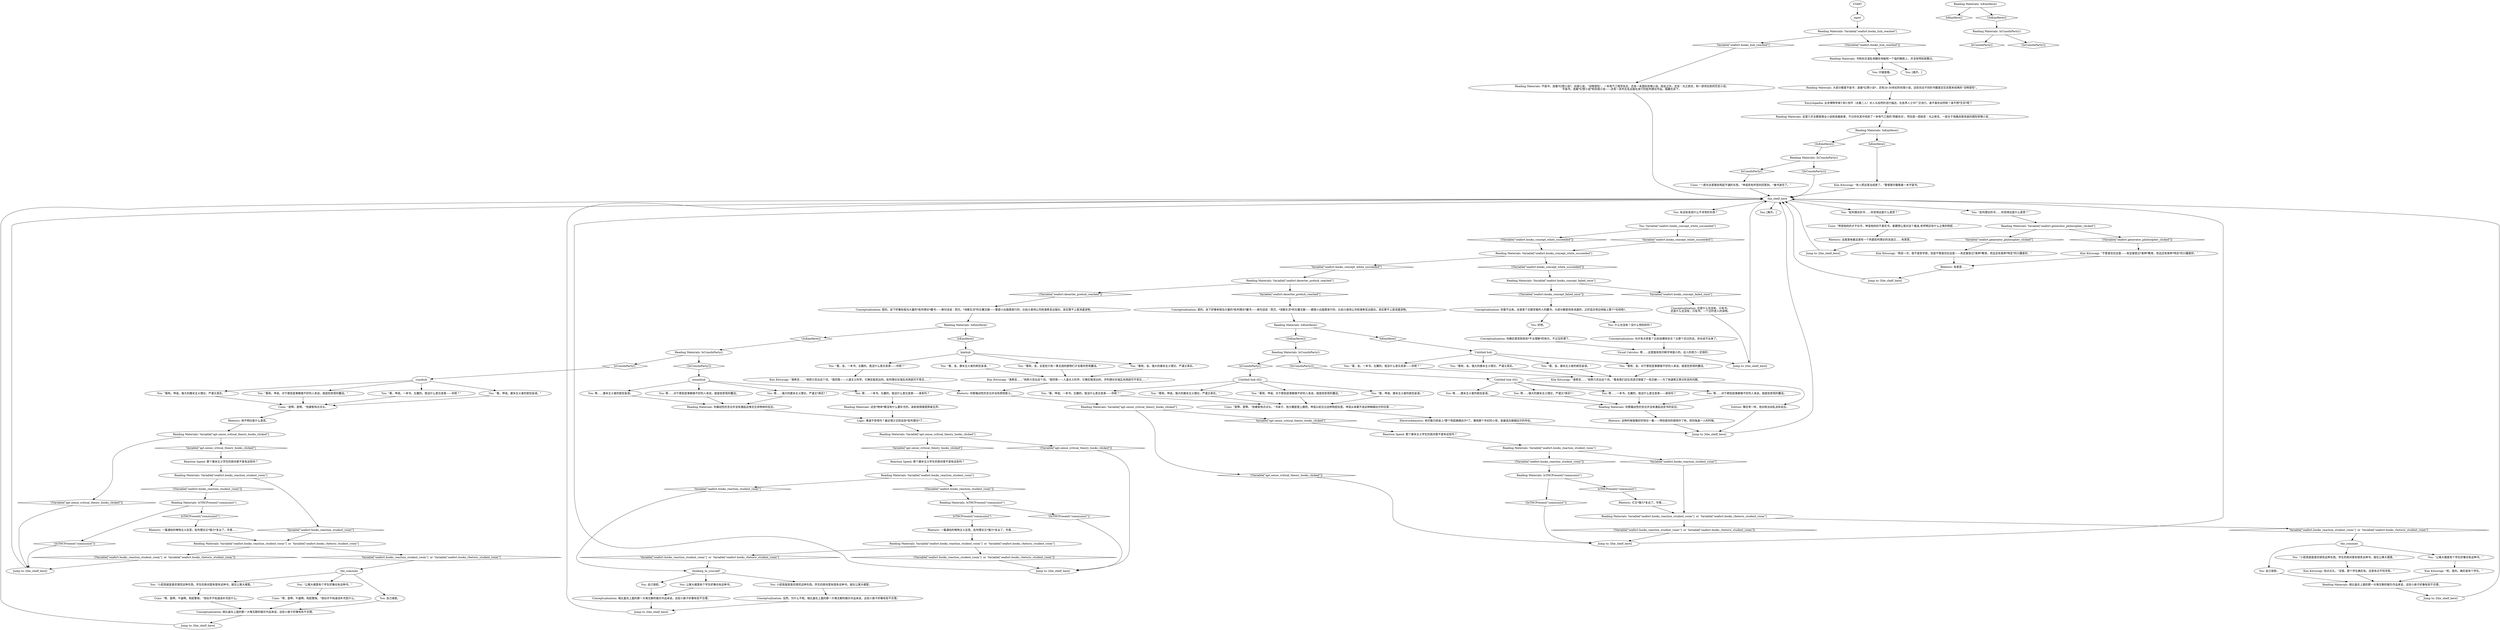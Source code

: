 # SEAFORT INT / READING MATERIALS
# bookshelf with critical theory (communist books) under gun
# ==================================================
digraph G {
	  0 [label="START"];
	  1 [label="input"];
	  2 [label="Reading Materials: Variable[\"seafort.books_concept_failed_once\"]"];
	  3 [label="Variable[\"seafort.books_concept_failed_once\"]", shape=diamond];
	  4 [label="!(Variable[\"seafort.books_concept_failed_once\"])", shape=diamond];
	  5 [label="You: “看啦，坤诺。强大的康米主义理论，严谨又真实。”"];
	  6 [label="Reading Materials: 你那煽动性的言论并没有激起这些书的反应。"];
	  7 [label="Jump to: [the_shelf_here]"];
	  8 [label="Rhetoric: 这种时候很难好好辩论一番——特别是你的搭档中了枪，而你独身一人的时候。"];
	  9 [label="You: “看，金。一本书。左翼的。我没什么意见发表——你呢？”"];
	  10 [label="Reading Materials: 相比盖在上面的那一大堆无聊的娱乐作品来说，这些小册子好像有些不合理。"];
	  11 [label="cunohub"];
	  12 [label="You: “看，坤诺。一本书。左翼的。我没什么意见发表——你呢？”"];
	  13 [label="Reading Materials: Variable[\"seafort.deserter_prehub_reached\"]"];
	  14 [label="Variable[\"seafort.deserter_prehub_reached\"]", shape=diamond];
	  15 [label="!(Variable[\"seafort.deserter_prehub_reached\"])", shape=diamond];
	  16 [label="Reading Materials: IsCunoInParty()"];
	  17 [label="IsCunoInParty()", shape=diamond];
	  18 [label="!(IsCunoInParty())", shape=diamond];
	  19 [label="You: 嗯……康米主义者的疯狂妄语。"];
	  20 [label="Untitled hub (02)"];
	  21 [label="Reading Materials: 书和杂志凌乱地躺在地板和一个临时橱柜上，并没有特别收整过。"];
	  22 [label="Reading Materials: IsKimHere()"];
	  23 [label="IsKimHere()", shape=diamond];
	  24 [label="!(IsKimHere())", shape=diamond];
	  25 [label="kimhub"];
	  26 [label="You: 嗯……对于那些屁事都做不好的人来说，就是些悲观的蠢话。"];
	  27 [label="Jump to: [the_shelf_here]"];
	  28 [label="Reading Materials: IsTHCPresent(\"communist\")"];
	  29 [label="IsTHCPresent(\"communist\")", shape=diamond];
	  30 [label="!(IsTHCPresent(\"communist\"))", shape=diamond];
	  31 [label="Conceptualization: 当然。为什么不呢。相比盖在上面的那一大堆无聊的娱乐作品来说，这些小册子好像有些不合理。"];
	  32 [label="Reading Materials: Variable[\"apt.sense_critical_theory_books_clicked\"]"];
	  33 [label="Variable[\"apt.sense_critical_theory_books_clicked\"]", shape=diamond];
	  34 [label="!(Variable[\"apt.sense_critical_theory_books_clicked\"])", shape=diamond];
	  35 [label="Reading Materials: IsTHCPresent(\"communist\")"];
	  36 [label="IsTHCPresent(\"communist\")", shape=diamond];
	  37 [label="!(IsTHCPresent(\"communist\"))", shape=diamond];
	  38 [label="You: 自己保密。"];
	  39 [label="Encyclopedia: 业余博物学家T.和T.哈平（夫妻二人）对人与自然的流行描述。在各界人士中广泛流行。谁不喜欢自然呢？谁不想*生存*呢？"];
	  40 [label="Reading Materials: 这里几乎全都是商业小说和连载故事，不过你在其中找到了一本电气工程的‘阴极杂志’。然后是一团纸浆：光之欲念，一部关于电路创意改装的国际惊悚小说……"];
	  41 [label="Kim Kitsuragi: 他点点头。“没错，那个学生确实有。还是有点不同寻常。”"];
	  42 [label="You: “批判理论的书……你觉得这是什么意思？”"];
	  43 [label="Logic: 难道不奇怪吗？最近很少见到这些*批判理论*了……"];
	  44 [label="You: “小屁孩就是喜欢探究这种东西。学生的房间里有很多这种书。就在公寓大楼里。”"];
	  45 [label="Rhetoric: 它又*强力*复出了。毕竟……"];
	  46 [label="You: “看，坤诺。康米主义者的疯狂妄语。”"];
	  47 [label="Reaction Speed: 那个康米主义学生的房间里不是有这些吗？"];
	  48 [label="Reading Materials: IsKimHere()"];
	  49 [label="IsKimHere()", shape=diamond];
	  50 [label="!(IsKimHere())", shape=diamond];
	  51 [label="Reading Materials: Variable[\"seafort.books_concept_white_succeeded\"]"];
	  52 [label="Variable[\"seafort.books_concept_white_succeeded\"]", shape=diamond];
	  53 [label="!(Variable[\"seafort.books_concept_white_succeeded\"])", shape=diamond];
	  54 [label="Reading Materials: 这些*物体*都没有什么要补充的。高射炮塔楼里鸦雀无声。"];
	  55 [label="Rhetoric: 一篇通俗的唯物主义反思。批判理论又*强力*复出了。毕竟……"];
	  56 [label="Reading Materials: Variable[\"seafort.books_reaction_student_room\"]  or  Variable[\"seafort.books_rhetoric_student_room\"]"];
	  57 [label="Variable[\"seafort.books_reaction_student_room\"]  or  Variable[\"seafort.books_rhetoric_student_room\"]", shape=diamond];
	  58 [label="!(Variable[\"seafort.books_reaction_student_room\"]  or  Variable[\"seafort.books_rhetoric_student_room\"])", shape=diamond];
	  59 [label="Conceptualization: 是的。床下好像有相当大量的*批判理论*藏书——换句话说：阴沉，*消极生活*的左翼文献——都是小出版商发行的，比如斗兽场公司和澳希亚出版社。其实算不上是消遣读物。"];
	  60 [label="You: [离开。]"];
	  61 [label="Reading Materials: Variable[\"seafort.books_hub_reached\"]"];
	  62 [label="Variable[\"seafort.books_hub_reached\"]", shape=diamond];
	  63 [label="!(Variable[\"seafort.books_hub_reached\"])", shape=diamond];
	  64 [label="Conceptualization: 是的。床下好像有相当大量的*批判理论*藏书——换句话说：阴沉，*消极生活*的左翼文献——都是小出版商发行的，比如斗兽场公司和澳希亚出版社。其实算不上是消遣读物。"];
	  65 [label="You: 好吧。"];
	  66 [label="You: “小屁孩就是喜欢探究这种东西。学生的房间里有很多这种书。就在公寓大楼里。”"];
	  67 [label="Reading Materials: Variable[\"seafort.books_reaction_student_room\"]  or  Variable[\"seafort.books_rhetoric_student_room\"]"];
	  68 [label="Variable[\"seafort.books_reaction_student_room\"]  or  Variable[\"seafort.books_rhetoric_student_room\"]", shape=diamond];
	  69 [label="!(Variable[\"seafort.books_reaction_student_room\"]  or  Variable[\"seafort.books_rhetoric_student_room\"])", shape=diamond];
	  70 [label="Cuno: “坤诺他妈的才不在乎。坤诺他妈的不喜欢书。崔娜想让我对这个着迷,老师啊还有什么之类的狗屁……”"];
	  71 [label="Jump to: [the_shelf_here]"];
	  72 [label="You: 嗯……强大的康米主义理论，严谨又*真实*！"];
	  73 [label="Reading Materials: Variable[\"seafort.books_reaction_student_room\"]"];
	  74 [label="Variable[\"seafort.books_reaction_student_room\"]", shape=diamond];
	  75 [label="!(Variable[\"seafort.books_reaction_student_room\"])", shape=diamond];
	  76 [label="Reaction Speed: 那个康米主义学生的房间里不是有这些吗？"];
	  77 [label="You: 小屁孩就是喜欢探究这种东西。学生的房间里有很多这种书。就在公寓大楼里。"];
	  78 [label="Cuno: “一直在这里看些狗屁不通的东西，”坤诺若有所思的回答到。“被书迷住了。”"];
	  79 [label="Visual Calculus: 嗯……这里面有些印刷字体挺小的。这人的视力一定很好。"];
	  80 [label="Cuno: “是啊，是啊。”他睿智地点点头。“书呆子。他大概是很上瘾吧。坤诺以前见过这种狗屁玩意。坤诺从来都不迷这种赫姆达尔的垃圾……”"];
	  81 [label="Rhetoric: 这就意味着这里有一个热爱批判理论的流浪汉……有意思。"];
	  82 [label="Kim Kitsuragi: “澳希亚……”他努力念出这个词。“我同意——人道主义科学。它确实挺突出的。评判理论在瑞瓦肖西部可不常见……”"];
	  83 [label="Rhetoric: 你那煽动性的言论并没有把他惹火。"];
	  84 [label="You: “看啦，金。对于那些屁事都做不好的人来说，就是些悲观的蠢话。”"];
	  85 [label="Reading Materials: 平装书，连载*幻想小说*，侦探小说，“动物冒险”，一本电气工程学杂志，还有一本国际惊悚小说。除此之外，还有：光之欲念，和一部世纪前的历史小说。\n平装书，连载*幻想小说*和侦探小说——还有一系列无名出版社发行的批判理论作品。就藏在床下。"];
	  86 [label="Conceptualization: 你看不出来。这是某个无聊至极的人的藏书。大部分都是用来消遣的，正好适合旁边地板上那个*无线电*。"];
	  87 [label="Jump to: [the_shelf_here]"];
	  88 [label="the_commies"];
	  89 [label="Conceptualization: 相比盖在上面的那一大堆无聊的娱乐作品来说，这些小册子好像有些不合理。"];
	  90 [label="You: 嗯……强大的康米主义理论，严谨又*真实*！"];
	  91 [label="Conceptualization: 你确实感觉到有些*不太理解*的地方。不过无所谓了。"];
	  92 [label="You: “看，金。康米主义者的疯狂妄语。”"];
	  93 [label="Reading Materials: IsTHCPresent(\"communist\")"];
	  94 [label="IsTHCPresent(\"communist\")", shape=diamond];
	  95 [label="!(IsTHCPresent(\"communist\"))", shape=diamond];
	  96 [label="Jump to: [the_shelf_here]"];
	  97 [label="Reading Materials: Variable[\"seafort.books_reaction_student_room\"]"];
	  98 [label="Variable[\"seafort.books_reaction_student_room\"]", shape=diamond];
	  99 [label="!(Variable[\"seafort.books_reaction_student_room\"])", shape=diamond];
	  100 [label="You: “看啦，坤诺。强大的康米主义理论，严谨又真实。”"];
	  101 [label="noonehub"];
	  102 [label="You: “公寓大楼里有个学生好像也有这种书。”"];
	  103 [label="Reading Materials: Variable[\"seafort.books_reaction_student_room\"]  or  Variable[\"seafort.books_rhetoric_student_room\"]"];
	  104 [label="Variable[\"seafort.books_reaction_student_room\"]  or  Variable[\"seafort.books_rhetoric_student_room\"]", shape=diamond];
	  105 [label="!(Variable[\"seafort.books_reaction_student_room\"]  or  Variable[\"seafort.books_rhetoric_student_room\"])", shape=diamond];
	  106 [label="Untitled hub (02)"];
	  107 [label="Kim Kitsuragi: “澳希亚……”他努力念出这个词。“看来我们这位流浪汉保留了一些文献——为了快速修正意识形态的问题。"];
	  108 [label="You: 嗯……一本书。左翼的。我没什么意见发表——谁有吗？"];
	  109 [label="Untitled hub"];
	  111 [label="You: 嗯……一本书。左翼的。我没什么意见发表——谁有吗？"];
	  112 [label="Rhetoric: 有意思……"];
	  113 [label="You: 嗯……对于那些屁事都做不好的人来说，就是些悲观的蠢话。"];
	  114 [label="the_shelf_here"];
	  115 [label="You: [离开。]"];
	  116 [label="the_commies"];
	  117 [label="You: “批判理论的书……你觉得这是什么意思？”"];
	  118 [label="Jump to: [the_shelf_here]"];
	  119 [label="You: “看啦，坤诺。对于那些屁事都做不好的人来说，就是些悲观的蠢话。”"];
	  120 [label="Reading Materials: IsKimHere()"];
	  121 [label="IsKimHere()", shape=diamond];
	  122 [label="!(IsKimHere())", shape=diamond];
	  123 [label="You: 有没有发现什么不寻常的东西？"];
	  124 [label="You: Variable[\"seafort.books_concept_white_succeeded\"]"];
	  125 [label="Variable[\"seafort.books_concept_white_succeeded\"]", shape=diamond];
	  126 [label="!(Variable[\"seafort.books_concept_white_succeeded\"])", shape=diamond];
	  127 [label="You: “看啦，金。全是些只有一事无成的废物们才会看的悲观蠢话。”"];
	  128 [label="Kim Kitsuragi: “澳希亚……”他努力念出这个词。“我同意——人道主义科学。它确实挺突出的。批判理论在瑞瓦肖西部可不常见……”"];
	  129 [label="Reading Materials: Variable[\"seafort.generator_philosopher_clicked\"]"];
	  130 [label="Variable[\"seafort.generator_philosopher_clicked\"]", shape=diamond];
	  131 [label="!(Variable[\"seafort.generator_philosopher_clicked\"])", shape=diamond];
	  132 [label="Reading Materials: 你煽动性的言论并没有激起这堆无生命物体的反应。"];
	  133 [label="Kim Kitsuragi: “有人把这里当成家了。”警督随手翻看着一本平装书。"];
	  134 [label="Reading Materials: IsCunoInParty()"];
	  135 [label="IsCunoInParty()", shape=diamond];
	  136 [label="!(IsCunoInParty())", shape=diamond];
	  137 [label="Jump to: [the_shelf_here]"];
	  138 [label="Rhetoric: 他不明白是什么意思。"];
	  139 [label="You: “公寓大楼里有个学生好像也有这种书。”"];
	  140 [label="Jump to: [the_shelf_here]"];
	  141 [label="Volition: 像往常一样，他对政治动乱没有反应。"];
	  142 [label="You: 仔细查看。"];
	  143 [label="You: “看啦，金。强大的康米主义理论，严谨又真实。”"];
	  144 [label="You: 嗯……康米主义者的疯狂妄语。"];
	  145 [label="Reaction Speed: 那个康米主义学生的房间里不是有这些吗？"];
	  146 [label="Jump to: [the_shelf_here]"];
	  147 [label="You: 公寓大楼里有个学生好像也有这种书。"];
	  148 [label="You: “看，金。一本书。左翼的。我没什么意见发表——你呢？”"];
	  149 [label="You: 什么也没有？没什么特别的吗？"];
	  150 [label="Conceptualization: 也许有点老套？比如说裸体杂志？比那个还过的话，你也说不出来了。"];
	  151 [label="You: 自己保密。"];
	  152 [label="Conceptualization: 还是什么也没有，只有书。\n还是什么也没有，只有书。一个过时老人的读物。"];
	  153 [label="You: “看，坤诺。康米主义者的疯狂妄语。”"];
	  154 [label="You: 自己保密。"];
	  155 [label="Kim Kitsuragi: “再说一次，我不是哲学家。但是不管谁住在这里——肯定接受过*某种*教育。而且还有某种*特定*的兴趣爱好。”"];
	  156 [label="Jump to: [the_shelf_here]"];
	  157 [label="thinking_to_yourself"];
	  158 [label="Cuno: “是啊，是啊。”他睿智地点点头。"];
	  159 [label="Reading Materials: Variable[\"seafort.books_reaction_student_room\"]"];
	  160 [label="Variable[\"seafort.books_reaction_student_room\"]", shape=diamond];
	  161 [label="!(Variable[\"seafort.books_reaction_student_room\"])", shape=diamond];
	  162 [label="Cuno: “嗯，是啊，牛逼啊。狗屁警探。”他似乎不知道该补充些什么。"];
	  163 [label="Cuno: “嗯，是啊，牛逼啊。狗屁警探。”他似乎不知道该补充些什么。"];
	  164 [label="Electrochemistry: 他可能已经迷上*那个狗屁赫姆达尔*了。像他那个年纪的小孩，是最适合赫姆达尔的年纪。"];
	  165 [label="You: “看啦，金。强大的康米主义理论，严谨又真实。”"];
	  166 [label="Reading Materials: IsCunoInParty()"];
	  167 [label="IsCunoInParty()", shape=diamond];
	  168 [label="!(IsCunoInParty())", shape=diamond];
	  169 [label="Reading Materials: IsCunoInParty()"];
	  170 [label="IsCunoInParty()", shape=diamond];
	  171 [label="!(IsCunoInParty())", shape=diamond];
	  172 [label="Reading Materials: IsKimHere()"];
	  173 [label="IsKimHere()", shape=diamond];
	  174 [label="!(IsKimHere())", shape=diamond];
	  175 [label="Reading Materials: Variable[\"apt.sense_critical_theory_books_clicked\"]"];
	  176 [label="Variable[\"apt.sense_critical_theory_books_clicked\"]", shape=diamond];
	  177 [label="!(Variable[\"apt.sense_critical_theory_books_clicked\"])", shape=diamond];
	  178 [label="Kim Kitsuragi: “呃，是的。确实是有个学生。”"];
	  179 [label="Kim Kitsuragi: “不管谁住在这里——肯定接受过*某种*教育。而且还有某种*特定*的兴趣爱好。”"];
	  180 [label="Rhetoric: 一篇通俗的唯物主义反思。批判理论又*强力*复出了。毕竟……"];
	  181 [label="You: “看啦，坤诺。对于那些屁事都做不好的人来说，就是些悲观的蠢话。”"];
	  182 [label="You: “看，坤诺。一本书。左翼的。我没什么意见发表——你呢？”"];
	  183 [label="You: “看，金。康米主义者的疯狂妄语。”"];
	  184 [label="Reading Materials: 大部分都是平装书：连载*幻想小说*，还有20-30世纪的侦探小说。这些完全不同的书籍里还包含那本经典的“动物冒险”。"];
	  185 [label="Reading Materials: Variable[\"apt.sense_critical_theory_books_clicked\"]"];
	  186 [label="Variable[\"apt.sense_critical_theory_books_clicked\"]", shape=diamond];
	  187 [label="!(Variable[\"apt.sense_critical_theory_books_clicked\"])", shape=diamond];
	  188 [label="Conceptualization: 相比盖在上面的那一大堆无聊的娱乐作品来说，这些小册子好像有些不合理。"];
	  0 -> 1
	  1 -> 61
	  2 -> 3
	  2 -> 4
	  3 -> 152
	  4 -> 86
	  5 -> 80
	  6 -> 8
	  7 -> 114
	  8 -> 7
	  9 -> 128
	  10 -> 137
	  11 -> 12
	  11 -> 100
	  11 -> 181
	  11 -> 46
	  12 -> 158
	  13 -> 14
	  13 -> 15
	  14 -> 59
	  15 -> 64
	  16 -> 17
	  16 -> 18
	  19 -> 6
	  20 -> 113
	  20 -> 90
	  20 -> 19
	  20 -> 108
	  21 -> 60
	  21 -> 142
	  22 -> 24
	  22 -> 23
	  23 -> 133
	  24 -> 169
	  25 -> 9
	  25 -> 92
	  25 -> 127
	  25 -> 143
	  26 -> 132
	  27 -> 114
	  28 -> 29
	  28 -> 30
	  29 -> 180
	  30 -> 146
	  31 -> 96
	  32 -> 33
	  32 -> 34
	  33 -> 47
	  34 -> 140
	  35 -> 36
	  35 -> 37
	  36 -> 55
	  37 -> 140
	  38 -> 89
	  39 -> 40
	  40 -> 22
	  41 -> 10
	  42 -> 129
	  43 -> 185
	  44 -> 163
	  45 -> 103
	  46 -> 158
	  47 -> 159
	  48 -> 49
	  48 -> 50
	  49 -> 109
	  50 -> 166
	  51 -> 52
	  51 -> 53
	  52 -> 13
	  53 -> 2
	  54 -> 43
	  55 -> 56
	  56 -> 57
	  56 -> 58
	  57 -> 88
	  58 -> 140
	  59 -> 48
	  61 -> 62
	  61 -> 63
	  62 -> 85
	  63 -> 21
	  64 -> 172
	  65 -> 91
	  66 -> 41
	  67 -> 68
	  67 -> 69
	  68 -> 157
	  69 -> 146
	  70 -> 81
	  71 -> 114
	  72 -> 132
	  73 -> 74
	  73 -> 75
	  74 -> 103
	  75 -> 93
	  76 -> 97
	  77 -> 31
	  78 -> 114
	  79 -> 87
	  80 -> 164
	  81 -> 118
	  82 -> 83
	  83 -> 175
	  84 -> 107
	  85 -> 114
	  86 -> 65
	  86 -> 149
	  87 -> 114
	  88 -> 139
	  88 -> 44
	  88 -> 38
	  89 -> 71
	  90 -> 6
	  91 -> 79
	  92 -> 82
	  93 -> 94
	  93 -> 95
	  94 -> 45
	  95 -> 27
	  96 -> 114
	  97 -> 98
	  97 -> 99
	  98 -> 157
	  99 -> 28
	  100 -> 158
	  101 -> 72
	  101 -> 26
	  101 -> 144
	  101 -> 111
	  102 -> 178
	  103 -> 104
	  103 -> 105
	  104 -> 116
	  105 -> 27
	  106 -> 153
	  106 -> 5
	  106 -> 182
	  106 -> 119
	  107 -> 141
	  108 -> 6
	  109 -> 148
	  109 -> 84
	  109 -> 165
	  109 -> 183
	  111 -> 54
	  112 -> 156
	  113 -> 6
	  114 -> 115
	  114 -> 42
	  114 -> 123
	  114 -> 117
	  116 -> 66
	  116 -> 102
	  116 -> 154
	  117 -> 70
	  118 -> 114
	  119 -> 80
	  120 -> 121
	  120 -> 122
	  122 -> 16
	  123 -> 124
	  124 -> 125
	  124 -> 126
	  125 -> 51
	  126 -> 51
	  127 -> 82
	  128 -> 83
	  129 -> 130
	  129 -> 131
	  130 -> 155
	  131 -> 179
	  132 -> 43
	  133 -> 114
	  134 -> 136
	  134 -> 135
	  135 -> 11
	  136 -> 101
	  137 -> 114
	  138 -> 32
	  139 -> 162
	  140 -> 114
	  141 -> 7
	  142 -> 184
	  143 -> 82
	  144 -> 132
	  145 -> 73
	  146 -> 114
	  147 -> 188
	  148 -> 107
	  149 -> 150
	  150 -> 79
	  151 -> 188
	  152 -> 87
	  153 -> 80
	  154 -> 10
	  155 -> 112
	  156 -> 114
	  157 -> 147
	  157 -> 77
	  157 -> 151
	  158 -> 138
	  159 -> 160
	  159 -> 161
	  160 -> 56
	  161 -> 35
	  162 -> 89
	  163 -> 89
	  164 -> 7
	  165 -> 107
	  166 -> 168
	  166 -> 167
	  167 -> 106
	  168 -> 20
	  169 -> 170
	  169 -> 171
	  170 -> 78
	  171 -> 114
	  172 -> 173
	  172 -> 174
	  173 -> 25
	  174 -> 134
	  175 -> 176
	  175 -> 177
	  176 -> 145
	  177 -> 27
	  178 -> 10
	  179 -> 112
	  180 -> 67
	  181 -> 158
	  182 -> 80
	  183 -> 107
	  184 -> 39
	  185 -> 186
	  185 -> 187
	  186 -> 76
	  187 -> 146
	  188 -> 96
}


